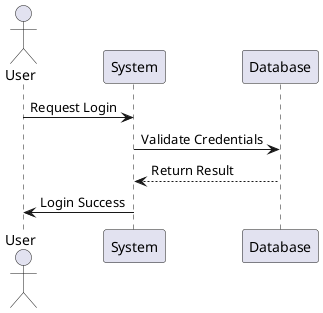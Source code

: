 @startuml
actor User
participant System
participant Database

User -> System: Request Login
System -> Database: Validate Credentials
Database --> System: Return Result
System -> User: Login Success
@enduml
